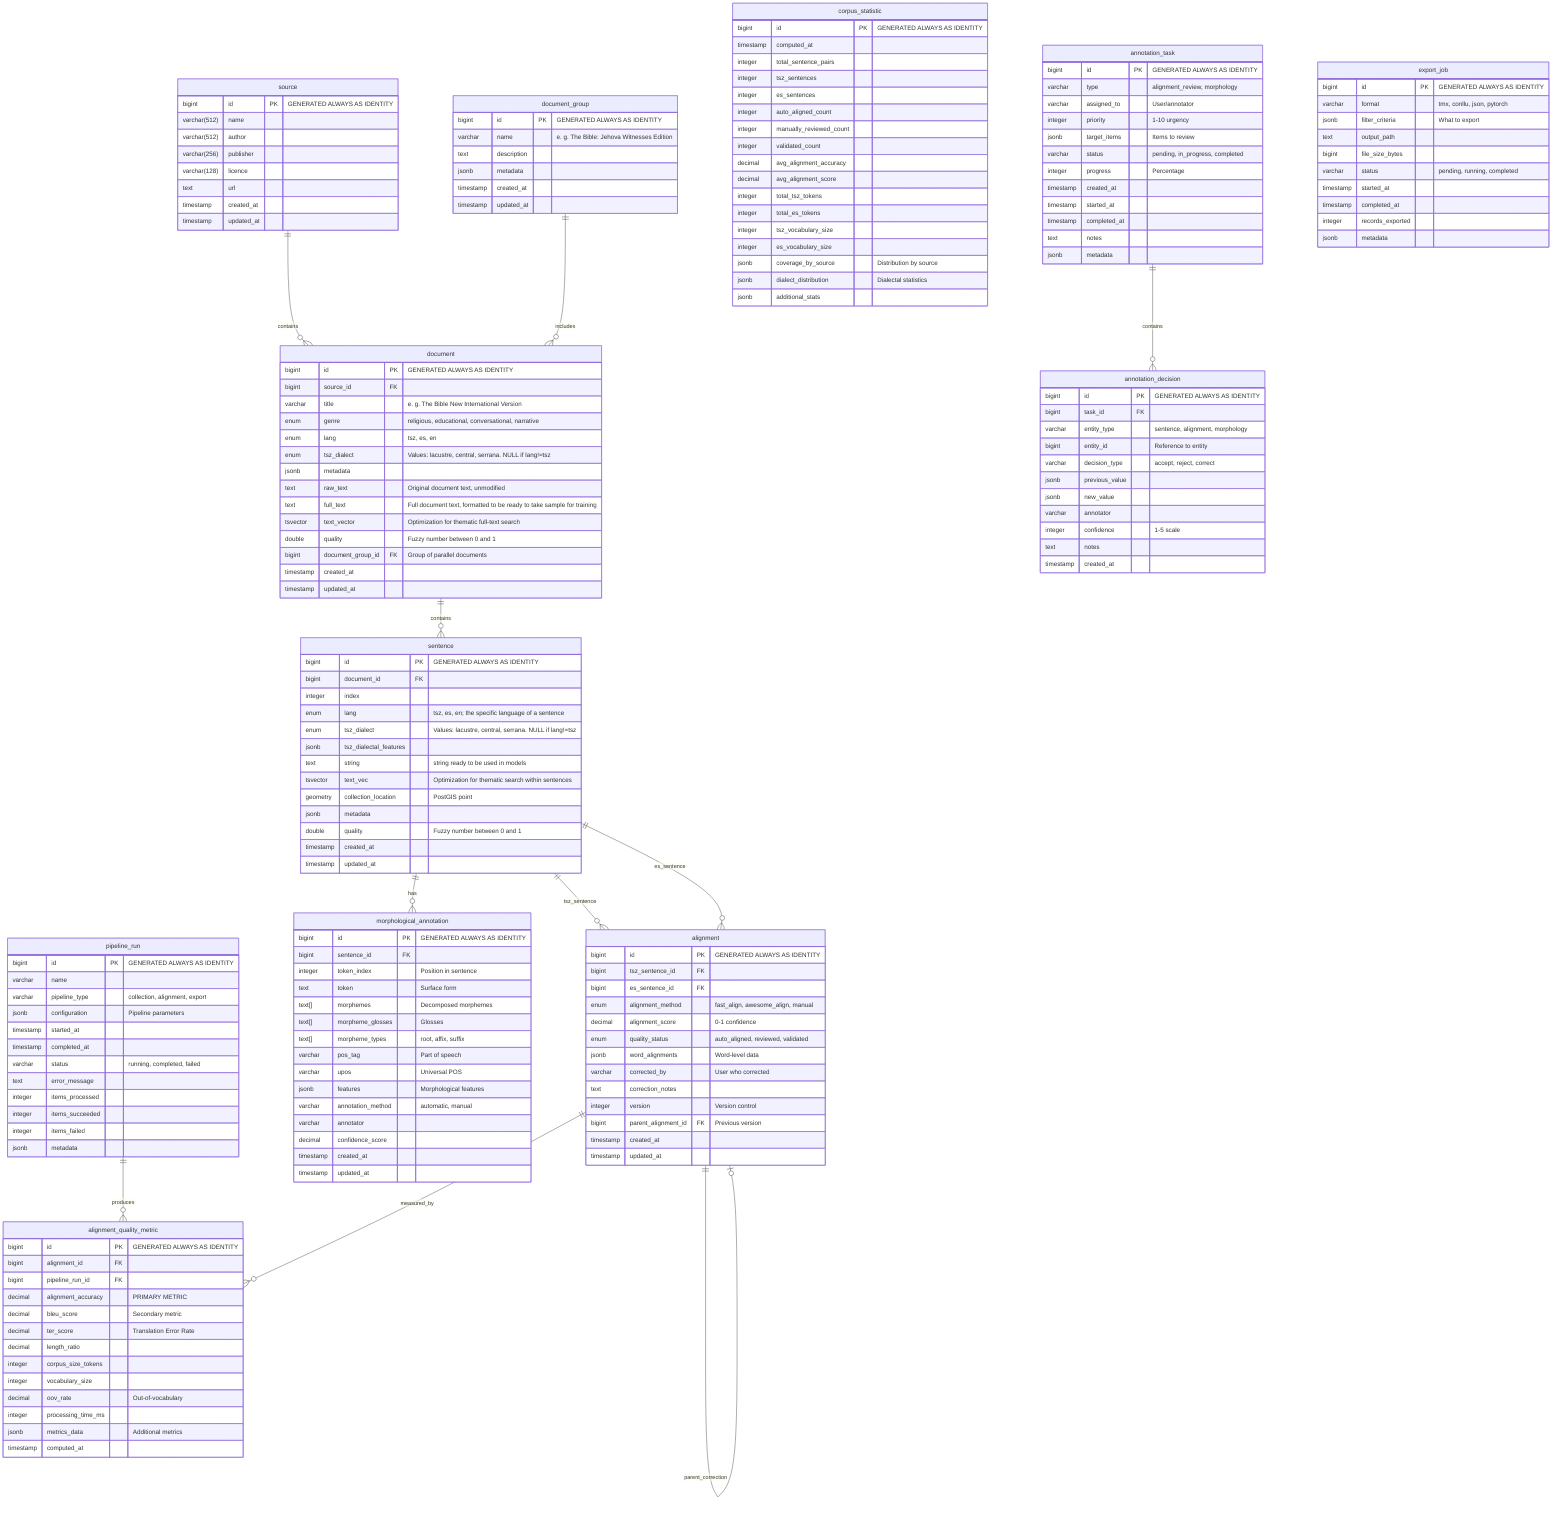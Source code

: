 %% ============================================================================
%% J'atzingueni Corpus Database - Entity Relationship Diagram (Mermaid)
%% ============================================================================
%% This diagram represents the complete database schema for the
%% Purépecha-Spanish parallel corpus with support for:
%% - Morphological annotations (agglutinative features)
%% - Automated and manual workflows
%% - Quality metrics tracking
%% - Dialectal variation (PostGIS)
%% ============================================================================

erDiagram
    %% ========================================================================
    %% CORE ENTITIES: Sources and Documents
    %% ========================================================================
    
    source ||--o{ document : "contains"
    source {
        bigint id PK "GENERATED ALWAYS AS IDENTITY"
        varchar(512) name 
        varchar(512) author
        varchar(256) publisher
        varchar(128) licence
        text url
        timestamp created_at
        timestamp updated_at
    }
    
    document_group {
        bigint id PK "GENERATED ALWAYS AS IDENTITY"
        varchar name "e. g. The Bible: Jehova Witnesses Edition"
        text description
        jsonb metadata
        timestamp created_at
        timestamp updated_at
    }

    document_group ||--o{ document : "includes"
    document {
        bigint id PK "GENERATED ALWAYS AS IDENTITY"
        bigint source_id FK
        varchar title "e. g. The Bible New International Version"
        enum genre "religious, educational, conversational, narrative"
        enum lang "tsz, es, en"
        enum tsz_dialect "Values: lacustre, central, serrana. NULL if lang!=tsz"
        %% TODO: expand metadata in its own columns
        jsonb metadata

        text raw_text "Original document text, unmodified"
        text full_text "Full document text, formatted to be ready to take sample for training"
        tsvector text_vector "Optimization for thematic full-text search"
        double quality "Fuzzy number between 0 and 1"

        bigint document_group_id FK "Group of parallel documents"

        timestamp created_at
        timestamp updated_at
    }
    
    %% ========================================================================
    %% SENTENCES: Core linguistic data
    %% ========================================================================
    
    document ||--o{ sentence : "contains"
    sentence {
        bigint id PK "GENERATED ALWAYS AS IDENTITY"
        bigint document_id FK
        integer index
        enum lang "tsz, es, en; the specific language of a sentence"
        enum tsz_dialect "Values: lacustre, central, serrana. NULL if lang!=tsz"
        jsonb tsz_dialectal_features
        text string "string ready to be used in models"
        %% TODO: Is this tsvector really useful?
        tsvector text_vec "Optimization for thematic search within sentences"

        geometry collection_location "PostGIS point"
        jsonb metadata
        double quality "Fuzzy number between 0 and 1"

        timestamp created_at
        timestamp updated_at
    }
    
    %% ========================================================================
    %% ALIGNMENTS: Sentence pair alignments
    %% ========================================================================
    
    sentence ||--o{ alignment : "tsz_sentence"
    sentence ||--o{ alignment : "es_sentence"
    alignment ||--o| alignment : "parent_correction"
    alignment {
        bigint id PK "GENERATED ALWAYS AS IDENTITY"
        bigint tsz_sentence_id FK
        bigint es_sentence_id FK
        enum alignment_method "fast_align, awesome_align, manual"
        decimal alignment_score "0-1 confidence"
        enum quality_status "auto_aligned, reviewed, validated"
        jsonb word_alignments "Word-level data"
        varchar corrected_by "User who corrected"
        text correction_notes
        integer version "Version control"
        bigint parent_alignment_id FK "Previous version"
        timestamp created_at
        timestamp updated_at
    }
    
    %% ========================================================================
    %% MORPHOLOGICAL ANNOTATIONS: Token-level analysis
    %% ========================================================================

    sentence ||--o{ morphological_annotation : "has"
    morphological_annotation {
        bigint id PK "GENERATED ALWAYS AS IDENTITY"
        bigint sentence_id FK
        integer token_index "Position in sentence"
        text token "Surface form"
        text[] morphemes "Decomposed morphemes"
        text[] morpheme_glosses "Glosses"
        text[] morpheme_types "root, affix, suffix"
        varchar pos_tag "Part of speech"
        varchar upos "Universal POS"
        jsonb features "Morphological features"
        varchar annotation_method "automatic, manual"
        varchar annotator
        decimal confidence_score
        timestamp created_at
        timestamp updated_at
    }
    %% TODO: include syntactic annotations too!

%% NOTE from Aaron-Uriel: I think we shouldn't focus on the next entities just
%%                        for now. These entities will be more useful if we
%%                        have a working developing plantform for real users.


    %% ========================================================================
    %% QUALITY METRICS: Pipeline and alignment quality
    %% ========================================================================
    
    pipeline_run ||--o{ alignment_quality_metric : "produces"
    alignment ||--o{ alignment_quality_metric : "measured_by"

    pipeline_run {
        bigint id PK "GENERATED ALWAYS AS IDENTITY"
        varchar name
        varchar pipeline_type "collection, alignment, export"
        jsonb configuration "Pipeline parameters"
        timestamp started_at
        timestamp completed_at
        varchar status "running, completed, failed"
        text error_message
        integer items_processed
        integer items_succeeded
        integer items_failed
        jsonb metadata
    }
    
    alignment_quality_metric {
        bigint id PK "GENERATED ALWAYS AS IDENTITY"
        bigint alignment_id FK
        bigint pipeline_run_id FK
        decimal alignment_accuracy "PRIMARY METRIC"
        decimal bleu_score "Secondary metric"
        decimal ter_score "Translation Error Rate"
        decimal length_ratio
        integer corpus_size_tokens
        integer vocabulary_size
        decimal oov_rate "Out-of-vocabulary"
        integer processing_time_ms
        jsonb metrics_data "Additional metrics"
        timestamp computed_at
    }
    
    corpus_statistic {
        bigint id PK "GENERATED ALWAYS AS IDENTITY"
        timestamp computed_at
        integer total_sentence_pairs
        integer tsz_sentences
        integer es_sentences
        integer auto_aligned_count
        integer manually_reviewed_count
        integer validated_count
        decimal avg_alignment_accuracy
        decimal avg_alignment_score
        integer total_tsz_tokens
        integer total_es_tokens
        integer tsz_vocabulary_size
        integer es_vocabulary_size
        jsonb coverage_by_source "Distribution by source"
        jsonb dialect_distribution "Dialectal statistics"
        jsonb additional_stats
    }
    
    %% ========================================================================
    %% MANUAL ANNOTATION WORKFLOW: Human-in-the-loop
    %% ========================================================================
    
    annotation_task ||--o{ annotation_decision : "contains"
    
    annotation_task {
        bigint id PK "GENERATED ALWAYS AS IDENTITY"
        varchar type "alignment_review, morphology"
        varchar assigned_to "User/annotator"
        integer priority "1-10 urgency"
        jsonb target_items "Items to review"
        varchar status "pending, in_progress, completed"
        integer progress "Percentage"
        timestamp created_at
        timestamp started_at
        timestamp completed_at
        text notes
        jsonb metadata
    }
    
    annotation_decision {
        bigint id PK "GENERATED ALWAYS AS IDENTITY"
        bigint task_id FK
        varchar entity_type "sentence, alignment, morphology"
        bigint entity_id "Reference to entity"
        varchar decision_type "accept, reject, correct"
        jsonb previous_value
        jsonb new_value
        varchar annotator
        integer confidence "1-5 scale"
        text notes
        timestamp created_at
    }
    
    %% ========================================================================
    %% EXPORT: Data interoperability
    %% ========================================================================

    export_job {
        bigint id PK "GENERATED ALWAYS AS IDENTITY"
        varchar format "tmx, conllu, json, pytorch"
        jsonb filter_criteria "What to export"
        text output_path
        bigint file_size_bytes
        varchar status "pending, running, completed"
        timestamp started_at
        timestamp completed_at
        integer records_exported
        jsonb metadata
    }